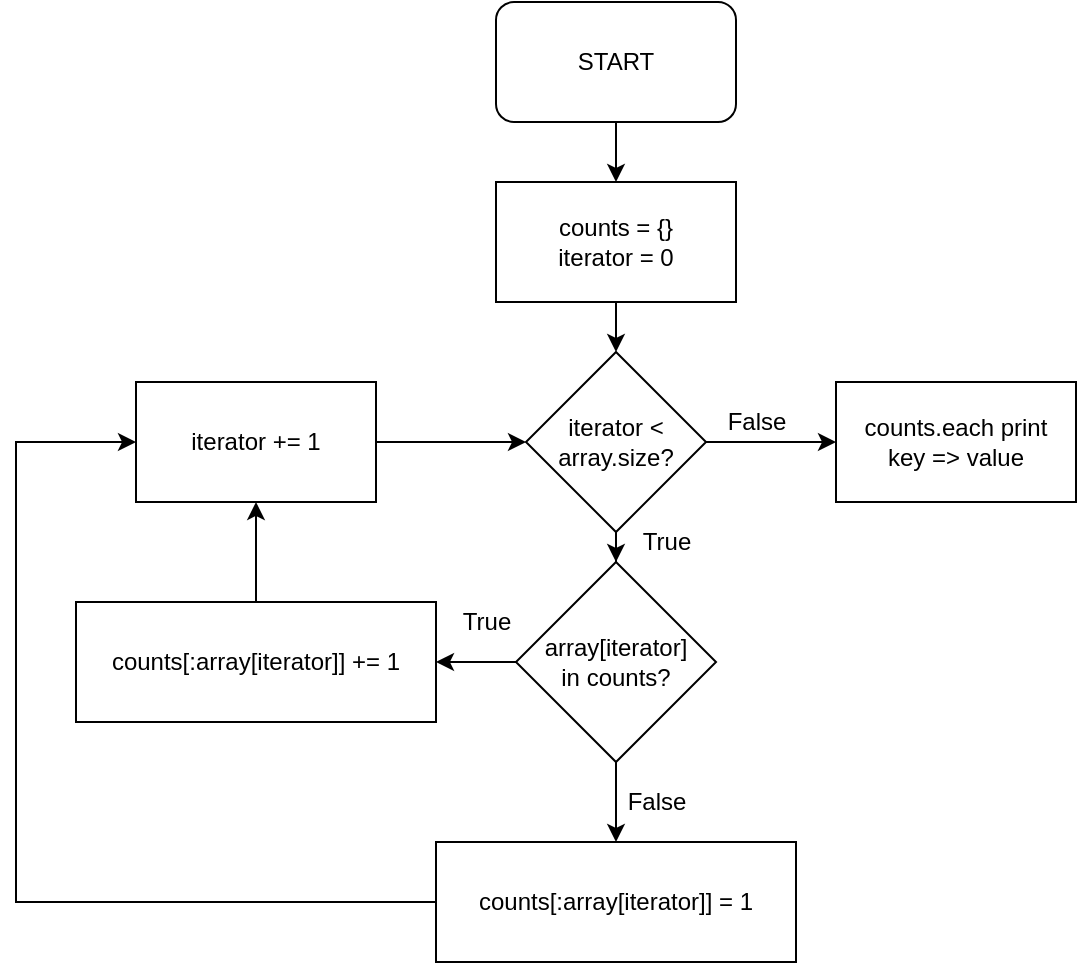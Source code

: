 <mxfile>
    <diagram id="cxAIT-6AptMtFKWez9fj" name="Page-1">
        <mxGraphModel dx="1270" dy="828" grid="1" gridSize="10" guides="1" tooltips="1" connect="1" arrows="1" fold="1" page="1" pageScale="1" pageWidth="850" pageHeight="1100" math="0" shadow="0">
            <root>
                <mxCell id="0"/>
                <mxCell id="1" parent="0"/>
                <mxCell id="8" value="" style="edgeStyle=orthogonalEdgeStyle;rounded=0;orthogonalLoop=1;jettySize=auto;html=1;" parent="1" source="2" target="3" edge="1">
                    <mxGeometry relative="1" as="geometry"/>
                </mxCell>
                <object label="START" hedietLinkedDataV1_path="../how_many.rb" id="2">
                    <mxCell style="rounded=1;whiteSpace=wrap;html=1;" parent="1" vertex="1">
                        <mxGeometry x="340" y="30" width="120" height="60" as="geometry"/>
                    </mxCell>
                </object>
                <mxCell id="9" value="" style="edgeStyle=orthogonalEdgeStyle;rounded=0;orthogonalLoop=1;jettySize=auto;html=1;" parent="1" source="3" target="4" edge="1">
                    <mxGeometry relative="1" as="geometry"/>
                </mxCell>
                <mxCell id="3" value="counts = {}&lt;br&gt;iterator = 0" style="rounded=0;whiteSpace=wrap;html=1;" parent="1" vertex="1">
                    <mxGeometry x="340" y="120" width="120" height="60" as="geometry"/>
                </mxCell>
                <mxCell id="6" value="" style="edgeStyle=orthogonalEdgeStyle;rounded=0;orthogonalLoop=1;jettySize=auto;html=1;" parent="1" source="4" edge="1">
                    <mxGeometry relative="1" as="geometry">
                        <mxPoint x="510" y="250" as="targetPoint"/>
                    </mxGeometry>
                </mxCell>
                <mxCell id="11" value="" style="edgeStyle=orthogonalEdgeStyle;rounded=0;orthogonalLoop=1;jettySize=auto;html=1;" parent="1" source="4" target="10" edge="1">
                    <mxGeometry relative="1" as="geometry"/>
                </mxCell>
                <mxCell id="4" value="iterator &amp;lt; array.size?" style="rhombus;whiteSpace=wrap;html=1;" parent="1" vertex="1">
                    <mxGeometry x="355" y="205" width="90" height="90" as="geometry"/>
                </mxCell>
                <mxCell id="7" value="False" style="text;html=1;align=center;verticalAlign=middle;resizable=0;points=[];autosize=1;" parent="1" vertex="1">
                    <mxGeometry x="450" y="230" width="40" height="20" as="geometry"/>
                </mxCell>
                <mxCell id="15" value="" style="edgeStyle=orthogonalEdgeStyle;rounded=0;orthogonalLoop=1;jettySize=auto;html=1;" parent="1" source="10" target="14" edge="1">
                    <mxGeometry relative="1" as="geometry"/>
                </mxCell>
                <mxCell id="17" value="" style="edgeStyle=orthogonalEdgeStyle;rounded=0;orthogonalLoop=1;jettySize=auto;html=1;" parent="1" source="10" target="16" edge="1">
                    <mxGeometry relative="1" as="geometry"/>
                </mxCell>
                <mxCell id="10" value="array[iterator]&lt;br&gt;in counts?" style="rhombus;whiteSpace=wrap;html=1;" parent="1" vertex="1">
                    <mxGeometry x="350" y="310" width="100" height="100" as="geometry"/>
                </mxCell>
                <mxCell id="23" style="edgeStyle=orthogonalEdgeStyle;rounded=0;orthogonalLoop=1;jettySize=auto;html=1;exitX=0;exitY=0.5;exitDx=0;exitDy=0;entryX=0;entryY=0.5;entryDx=0;entryDy=0;" parent="1" source="14" target="24" edge="1">
                    <mxGeometry relative="1" as="geometry">
                        <mxPoint x="205" y="250" as="targetPoint"/>
                        <Array as="points">
                            <mxPoint x="100" y="480"/>
                            <mxPoint x="100" y="250"/>
                        </Array>
                    </mxGeometry>
                </mxCell>
                <mxCell id="14" value="counts[:array[iterator]] = 1" style="shape=parallelogram;perimeter=parallelogramPerimeter;whiteSpace=wrap;html=1;fixedSize=1;size=0;" parent="1" vertex="1">
                    <mxGeometry x="310" y="450" width="180" height="60" as="geometry"/>
                </mxCell>
                <mxCell id="21" style="edgeStyle=orthogonalEdgeStyle;rounded=0;orthogonalLoop=1;jettySize=auto;html=1;exitX=0.5;exitY=0;exitDx=0;exitDy=0;entryX=0.5;entryY=1;entryDx=0;entryDy=0;" parent="1" source="16" target="24" edge="1">
                    <mxGeometry relative="1" as="geometry">
                        <mxPoint x="220" y="265" as="targetPoint"/>
                    </mxGeometry>
                </mxCell>
                <mxCell id="16" value="counts[:array[iterator]] += 1" style="shape=parallelogram;perimeter=parallelogramPerimeter;whiteSpace=wrap;html=1;fixedSize=1;size=0;" parent="1" vertex="1">
                    <mxGeometry x="130" y="330" width="180" height="60" as="geometry"/>
                </mxCell>
                <mxCell id="22" style="edgeStyle=orthogonalEdgeStyle;rounded=0;orthogonalLoop=1;jettySize=auto;html=1;exitX=1;exitY=0.5;exitDx=0;exitDy=0;entryX=0;entryY=0.5;entryDx=0;entryDy=0;" parent="1" source="24" target="4" edge="1">
                    <mxGeometry relative="1" as="geometry">
                        <mxPoint x="235" y="250" as="sourcePoint"/>
                    </mxGeometry>
                </mxCell>
                <mxCell id="24" value="iterator += 1" style="rounded=0;whiteSpace=wrap;html=1;" parent="1" vertex="1">
                    <mxGeometry x="160" y="220" width="120" height="60" as="geometry"/>
                </mxCell>
                <mxCell id="25" value="counts.each print &lt;br&gt;key =&amp;gt; value" style="rounded=0;whiteSpace=wrap;html=1;" parent="1" vertex="1">
                    <mxGeometry x="510" y="220" width="120" height="60" as="geometry"/>
                </mxCell>
                <mxCell id="26" value="True" style="text;html=1;align=center;verticalAlign=middle;resizable=0;points=[];autosize=1;" parent="1" vertex="1">
                    <mxGeometry x="315" y="330" width="40" height="20" as="geometry"/>
                </mxCell>
                <mxCell id="27" value="False" style="text;html=1;align=center;verticalAlign=middle;resizable=0;points=[];autosize=1;" parent="1" vertex="1">
                    <mxGeometry x="400" y="420" width="40" height="20" as="geometry"/>
                </mxCell>
                <mxCell id="28" value="True" style="text;html=1;align=center;verticalAlign=middle;resizable=0;points=[];autosize=1;" parent="1" vertex="1">
                    <mxGeometry x="405" y="290" width="40" height="20" as="geometry"/>
                </mxCell>
            </root>
        </mxGraphModel>
    </diagram>
</mxfile>
